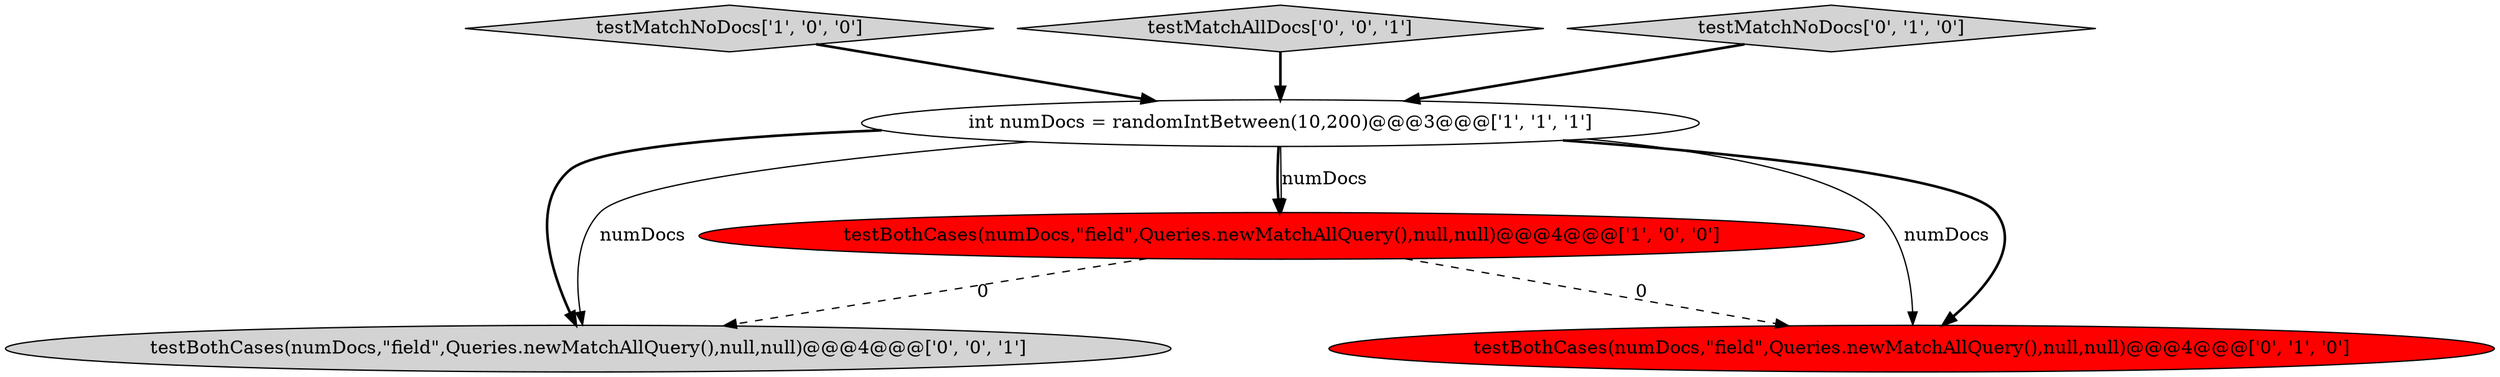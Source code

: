 digraph {
1 [style = filled, label = "testMatchNoDocs['1', '0', '0']", fillcolor = lightgray, shape = diamond image = "AAA0AAABBB1BBB"];
2 [style = filled, label = "int numDocs = randomIntBetween(10,200)@@@3@@@['1', '1', '1']", fillcolor = white, shape = ellipse image = "AAA0AAABBB1BBB"];
6 [style = filled, label = "testBothCases(numDocs,\"field\",Queries.newMatchAllQuery(),null,null)@@@4@@@['0', '0', '1']", fillcolor = lightgray, shape = ellipse image = "AAA0AAABBB3BBB"];
0 [style = filled, label = "testBothCases(numDocs,\"field\",Queries.newMatchAllQuery(),null,null)@@@4@@@['1', '0', '0']", fillcolor = red, shape = ellipse image = "AAA1AAABBB1BBB"];
4 [style = filled, label = "testBothCases(numDocs,\"field\",Queries.newMatchAllQuery(),null,null)@@@4@@@['0', '1', '0']", fillcolor = red, shape = ellipse image = "AAA1AAABBB2BBB"];
5 [style = filled, label = "testMatchAllDocs['0', '0', '1']", fillcolor = lightgray, shape = diamond image = "AAA0AAABBB3BBB"];
3 [style = filled, label = "testMatchNoDocs['0', '1', '0']", fillcolor = lightgray, shape = diamond image = "AAA0AAABBB2BBB"];
5->2 [style = bold, label=""];
1->2 [style = bold, label=""];
2->0 [style = bold, label=""];
0->4 [style = dashed, label="0"];
2->0 [style = solid, label="numDocs"];
3->2 [style = bold, label=""];
2->4 [style = solid, label="numDocs"];
2->4 [style = bold, label=""];
2->6 [style = bold, label=""];
0->6 [style = dashed, label="0"];
2->6 [style = solid, label="numDocs"];
}
